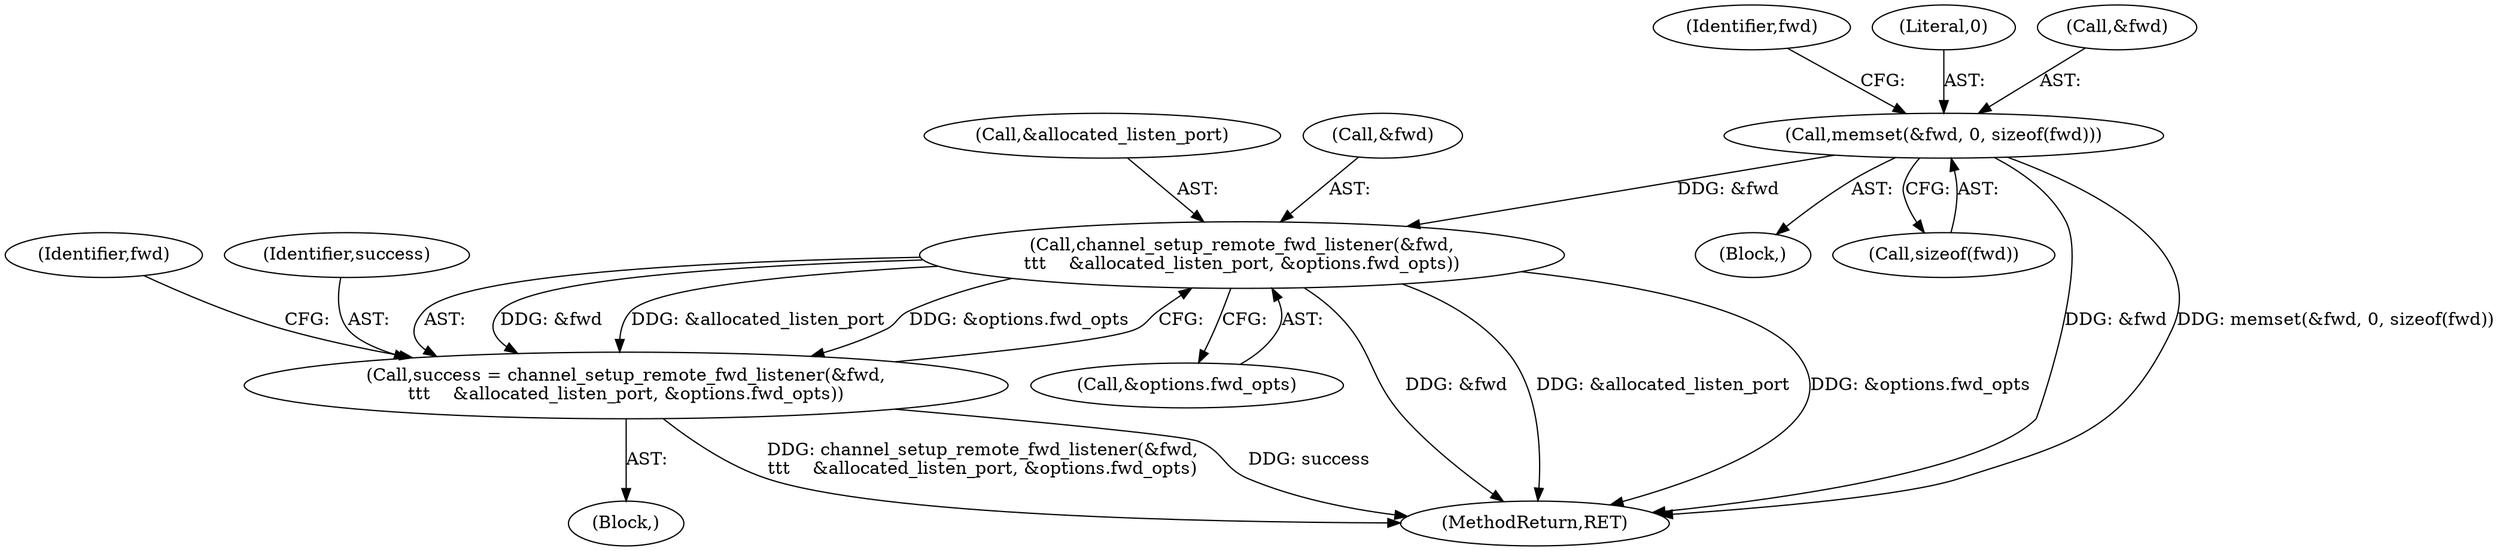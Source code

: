 digraph "0_src_c76fac666ea038753294f2ac94d310f8adece9ce@API" {
"1000161" [label="(Call,memset(&fwd, 0, sizeof(fwd)))"];
"1000236" [label="(Call,channel_setup_remote_fwd_listener(&fwd,\n\t\t\t    &allocated_listen_port, &options.fwd_opts))"];
"1000234" [label="(Call,success = channel_setup_remote_fwd_listener(&fwd,\n\t\t\t    &allocated_listen_port, &options.fwd_opts))"];
"1000234" [label="(Call,success = channel_setup_remote_fwd_listener(&fwd,\n\t\t\t    &allocated_listen_port, &options.fwd_opts))"];
"1000233" [label="(Block,)"];
"1000241" [label="(Call,&options.fwd_opts)"];
"1000142" [label="(Block,)"];
"1000169" [label="(Identifier,fwd)"];
"1000164" [label="(Literal,0)"];
"1000162" [label="(Call,&fwd)"];
"1000165" [label="(Call,sizeof(fwd))"];
"1000236" [label="(Call,channel_setup_remote_fwd_listener(&fwd,\n\t\t\t    &allocated_listen_port, &options.fwd_opts))"];
"1000247" [label="(Identifier,fwd)"];
"1000474" [label="(MethodReturn,RET)"];
"1000239" [label="(Call,&allocated_listen_port)"];
"1000161" [label="(Call,memset(&fwd, 0, sizeof(fwd)))"];
"1000235" [label="(Identifier,success)"];
"1000237" [label="(Call,&fwd)"];
"1000161" -> "1000142"  [label="AST: "];
"1000161" -> "1000165"  [label="CFG: "];
"1000162" -> "1000161"  [label="AST: "];
"1000164" -> "1000161"  [label="AST: "];
"1000165" -> "1000161"  [label="AST: "];
"1000169" -> "1000161"  [label="CFG: "];
"1000161" -> "1000474"  [label="DDG: &fwd"];
"1000161" -> "1000474"  [label="DDG: memset(&fwd, 0, sizeof(fwd))"];
"1000161" -> "1000236"  [label="DDG: &fwd"];
"1000236" -> "1000234"  [label="AST: "];
"1000236" -> "1000241"  [label="CFG: "];
"1000237" -> "1000236"  [label="AST: "];
"1000239" -> "1000236"  [label="AST: "];
"1000241" -> "1000236"  [label="AST: "];
"1000234" -> "1000236"  [label="CFG: "];
"1000236" -> "1000474"  [label="DDG: &fwd"];
"1000236" -> "1000474"  [label="DDG: &allocated_listen_port"];
"1000236" -> "1000474"  [label="DDG: &options.fwd_opts"];
"1000236" -> "1000234"  [label="DDG: &fwd"];
"1000236" -> "1000234"  [label="DDG: &allocated_listen_port"];
"1000236" -> "1000234"  [label="DDG: &options.fwd_opts"];
"1000234" -> "1000233"  [label="AST: "];
"1000235" -> "1000234"  [label="AST: "];
"1000247" -> "1000234"  [label="CFG: "];
"1000234" -> "1000474"  [label="DDG: channel_setup_remote_fwd_listener(&fwd,\n\t\t\t    &allocated_listen_port, &options.fwd_opts)"];
"1000234" -> "1000474"  [label="DDG: success"];
}
